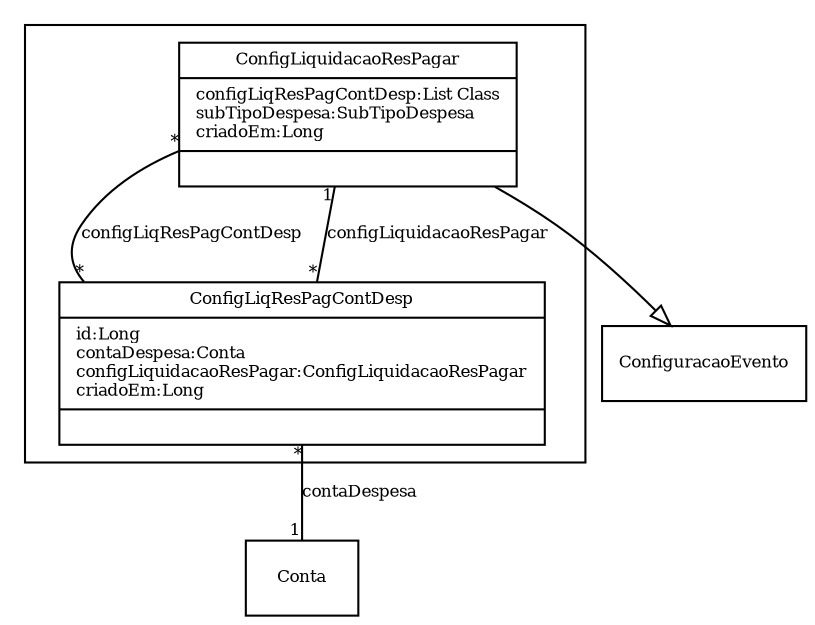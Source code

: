 digraph G{
fontname = "Times-Roman"
fontsize = 8

node [
        fontname = "Times-Roman"
        fontsize = 8
        shape = "record"
]

edge [
        fontname = "Times-Roman"
        fontsize = 8
]

subgraph clusterCONFIGURACAO_DE_LIQUIDACAO_DE_RESTO_A_PAGAR
{
ConfigLiquidacaoResPagar [label = "{ConfigLiquidacaoResPagar|configLiqResPagContDesp:List Class\lsubTipoDespesa:SubTipoDespesa\lcriadoEm:Long\l|\l}"]
ConfigLiqResPagContDesp [label = "{ConfigLiqResPagContDesp|id:Long\lcontaDespesa:Conta\lconfigLiquidacaoResPagar:ConfigLiquidacaoResPagar\lcriadoEm:Long\l|\l}"]
}
edge [arrowhead = "none" headlabel = "*" taillabel = "*"] ConfigLiquidacaoResPagar -> ConfigLiqResPagContDesp [label = "configLiqResPagContDesp"]
edge [ arrowhead = "empty" headlabel = "" taillabel = ""] ConfigLiquidacaoResPagar -> ConfiguracaoEvento
edge [arrowhead = "none" headlabel = "1" taillabel = "*"] ConfigLiqResPagContDesp -> Conta [label = "contaDespesa"]
edge [arrowhead = "none" headlabel = "1" taillabel = "*"] ConfigLiqResPagContDesp -> ConfigLiquidacaoResPagar [label = "configLiquidacaoResPagar"]
}
